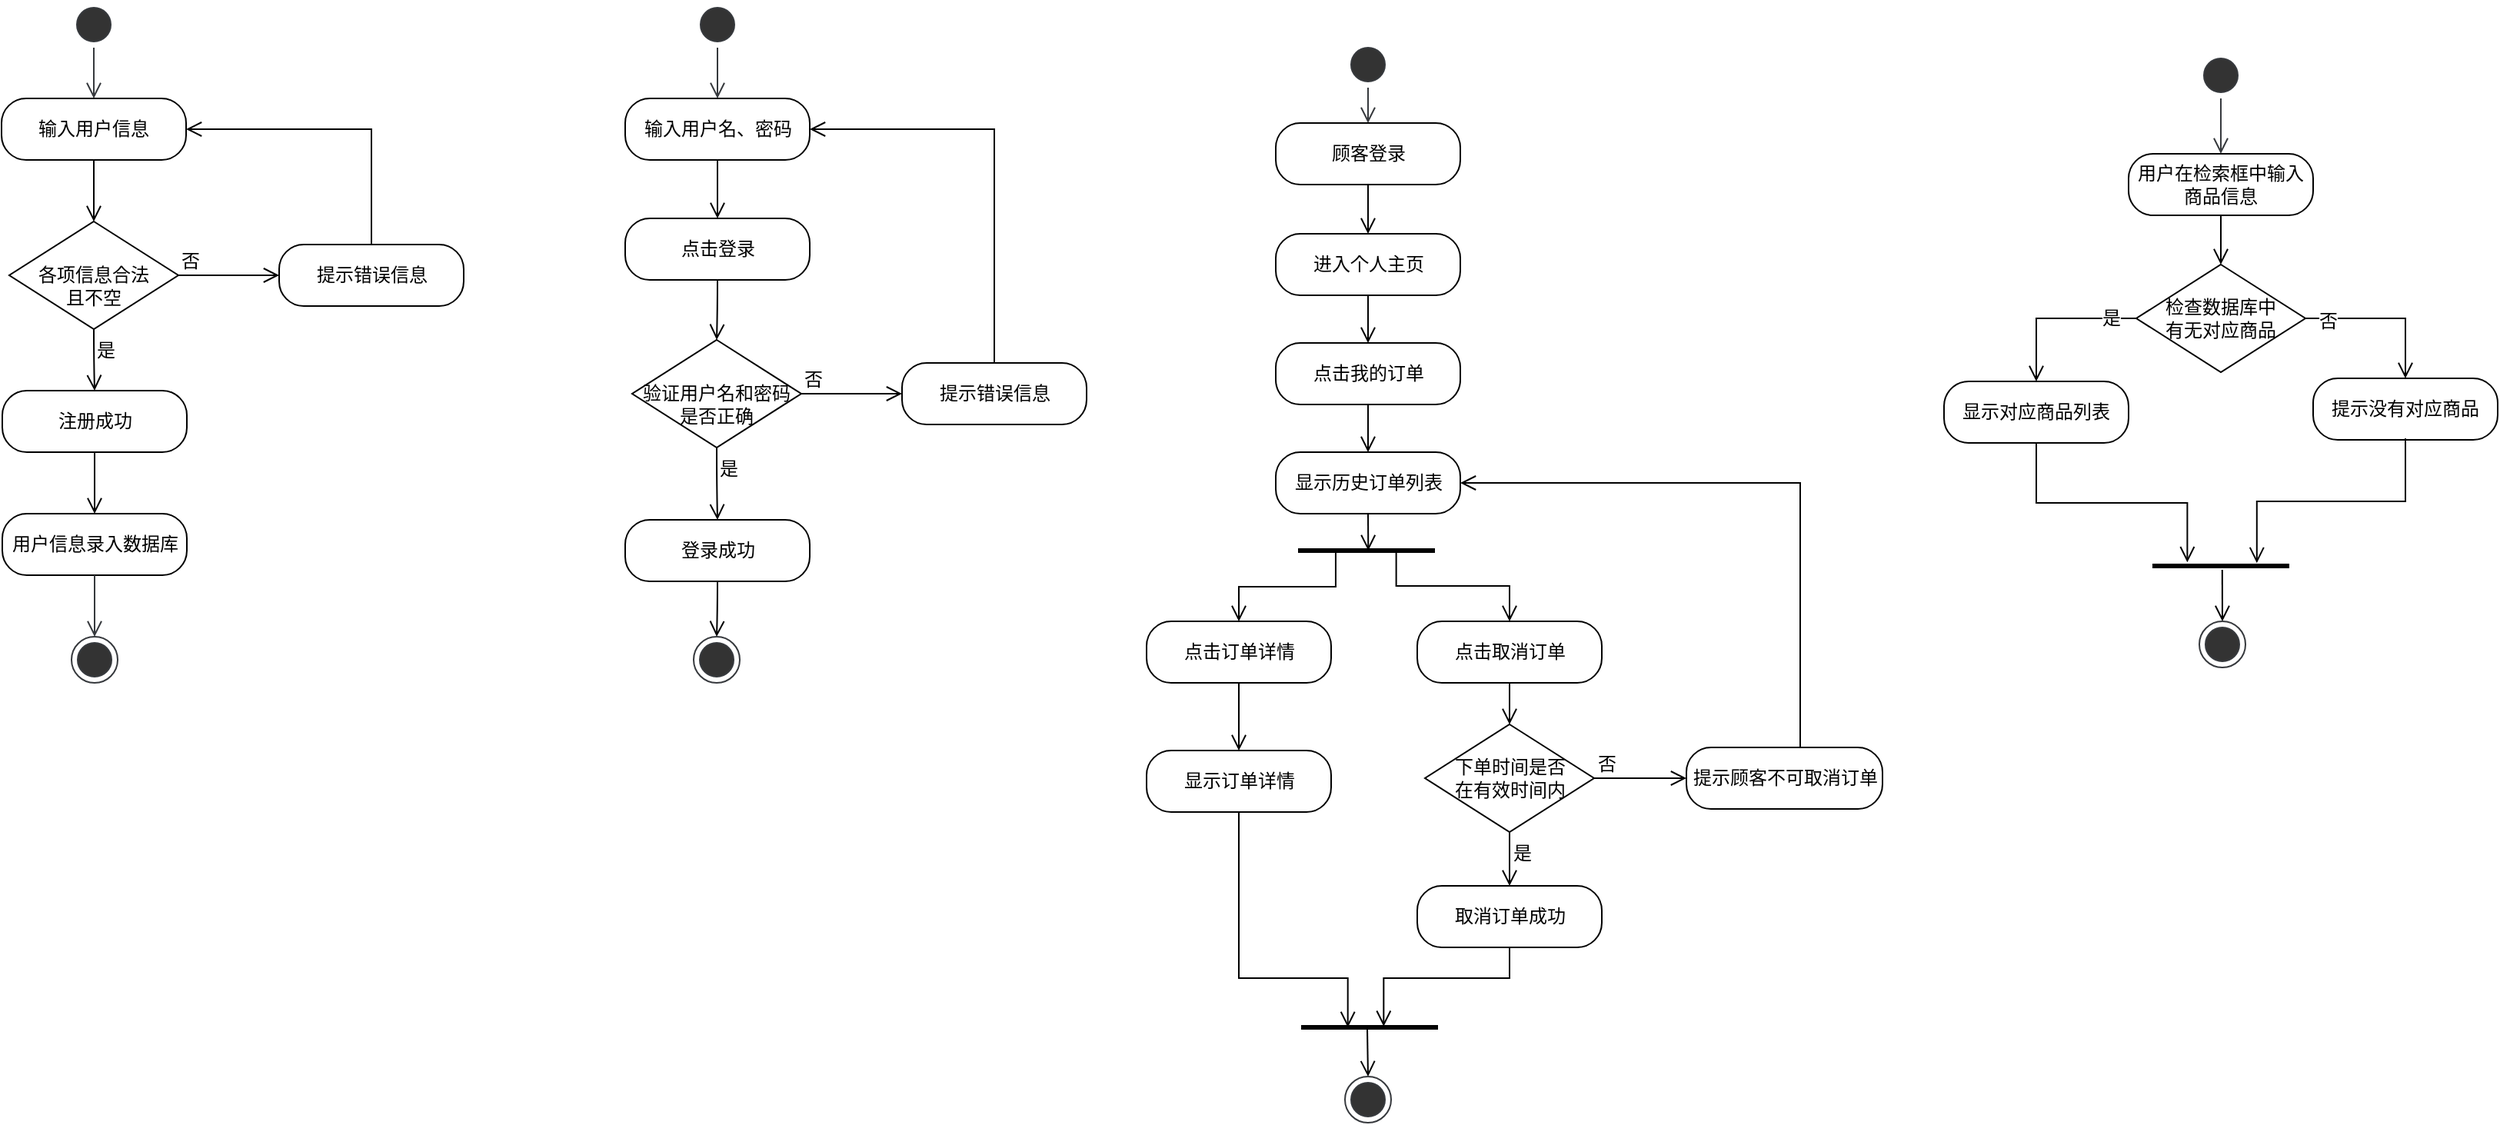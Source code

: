 <mxfile version="20.6.0" type="github">
  <diagram name="Page-1" id="e7e014a7-5840-1c2e-5031-d8a46d1fe8dd">
    <mxGraphModel dx="932" dy="945" grid="0" gridSize="10" guides="1" tooltips="1" connect="1" arrows="1" fold="1" page="1" pageScale="1" pageWidth="2336" pageHeight="1654" background="none" math="0" shadow="0">
      <root>
        <mxCell id="0" />
        <mxCell id="1" parent="0" />
        <mxCell id="2PEdcS31-i6fL5ac7267-42" value="" style="html=1;verticalAlign=bottom;endArrow=open;endSize=8;rounded=0;targetPerimeterSpacing=8;entryX=0.5;entryY=0;entryDx=0;entryDy=0;fontStyle=0;fontSize=12;startArrow=none;exitX=0.5;exitY=1;exitDx=0;exitDy=0;fillColor=#eeeeee;strokeColor=#36393d;" edge="1" source="2PEdcS31-i6fL5ac7267-41" parent="1" target="2PEdcS31-i6fL5ac7267-43">
          <mxGeometry relative="1" as="geometry">
            <mxPoint x="72" y="58" as="targetPoint" />
            <mxPoint x="72.5" y="18" as="sourcePoint" />
          </mxGeometry>
        </mxCell>
        <mxCell id="2PEdcS31-i6fL5ac7267-43" value="输入用户信息" style="rounded=1;whiteSpace=wrap;html=1;arcSize=40;fontStyle=0;fontSize=12;" vertex="1" parent="1">
          <mxGeometry x="12" y="78" width="120" height="40" as="geometry" />
        </mxCell>
        <mxCell id="2PEdcS31-i6fL5ac7267-44" value="" style="edgeStyle=orthogonalEdgeStyle;html=1;verticalAlign=bottom;endArrow=open;endSize=8;rounded=0;sourcePerimeterSpacing=8;targetPerimeterSpacing=8;curved=1;exitX=0.5;exitY=1;exitDx=0;exitDy=0;entryX=0.5;entryY=0;entryDx=0;entryDy=0;fontStyle=0;fontSize=12;" edge="1" source="2PEdcS31-i6fL5ac7267-43" parent="1" target="2PEdcS31-i6fL5ac7267-45">
          <mxGeometry relative="1" as="geometry">
            <mxPoint x="72" y="168" as="targetPoint" />
          </mxGeometry>
        </mxCell>
        <mxCell id="2PEdcS31-i6fL5ac7267-45" value="&lt;br style=&quot;font-size: 12px;&quot;&gt;各项信息合法&lt;br style=&quot;font-size: 12px;&quot;&gt;且不空" style="rhombus;whiteSpace=wrap;html=1;fontStyle=0;fontSize=12;" vertex="1" parent="1">
          <mxGeometry x="17" y="158" width="110" height="70" as="geometry" />
        </mxCell>
        <mxCell id="2PEdcS31-i6fL5ac7267-46" value="否" style="html=1;align=left;verticalAlign=bottom;endArrow=open;endSize=8;rounded=0;sourcePerimeterSpacing=8;targetPerimeterSpacing=8;exitX=1;exitY=0.5;exitDx=0;exitDy=0;entryX=0;entryY=0.5;entryDx=0;entryDy=0;fontStyle=0;fontSize=12;" edge="1" source="2PEdcS31-i6fL5ac7267-45" parent="1" target="2PEdcS31-i6fL5ac7267-50">
          <mxGeometry x="-1" relative="1" as="geometry">
            <mxPoint x="242.5" y="193" as="targetPoint" />
          </mxGeometry>
        </mxCell>
        <mxCell id="2PEdcS31-i6fL5ac7267-47" value="是" style="edgeStyle=orthogonalEdgeStyle;html=1;align=left;verticalAlign=top;endArrow=open;endSize=8;rounded=0;sourcePerimeterSpacing=8;targetPerimeterSpacing=8;curved=1;exitX=0.5;exitY=1;exitDx=0;exitDy=0;entryX=0.5;entryY=0;entryDx=0;entryDy=0;fontStyle=0;fontSize=12;" edge="1" source="2PEdcS31-i6fL5ac7267-45" parent="1" target="2PEdcS31-i6fL5ac7267-48">
          <mxGeometry x="-1" relative="1" as="geometry">
            <mxPoint x="72.5" y="278" as="targetPoint" />
          </mxGeometry>
        </mxCell>
        <mxCell id="2PEdcS31-i6fL5ac7267-48" value="注册成功" style="rounded=1;whiteSpace=wrap;html=1;arcSize=40;fontStyle=0;fontSize=12;" vertex="1" parent="1">
          <mxGeometry x="12.5" y="268" width="120" height="40" as="geometry" />
        </mxCell>
        <mxCell id="2PEdcS31-i6fL5ac7267-49" value="" style="edgeStyle=orthogonalEdgeStyle;html=1;verticalAlign=bottom;endArrow=open;endSize=8;rounded=0;sourcePerimeterSpacing=8;targetPerimeterSpacing=8;curved=1;exitX=0.5;exitY=1;exitDx=0;exitDy=0;entryX=0.5;entryY=0;entryDx=0;entryDy=0;fontStyle=0;fontSize=12;" edge="1" source="2PEdcS31-i6fL5ac7267-48" parent="1" target="2PEdcS31-i6fL5ac7267-52">
          <mxGeometry relative="1" as="geometry">
            <mxPoint x="72.5" y="387" as="targetPoint" />
          </mxGeometry>
        </mxCell>
        <mxCell id="2PEdcS31-i6fL5ac7267-50" value="提示错误信息" style="rounded=1;whiteSpace=wrap;html=1;arcSize=40;fontStyle=0;fontSize=12;" vertex="1" parent="1">
          <mxGeometry x="192.5" y="173" width="120" height="40" as="geometry" />
        </mxCell>
        <mxCell id="2PEdcS31-i6fL5ac7267-51" value="" style="edgeStyle=orthogonalEdgeStyle;html=1;verticalAlign=bottom;endArrow=open;endSize=8;rounded=0;sourcePerimeterSpacing=8;targetPerimeterSpacing=8;entryX=1;entryY=0.5;entryDx=0;entryDy=0;exitX=0.5;exitY=0;exitDx=0;exitDy=0;fontStyle=0;fontSize=12;" edge="1" source="2PEdcS31-i6fL5ac7267-50" parent="1" target="2PEdcS31-i6fL5ac7267-43">
          <mxGeometry relative="1" as="geometry">
            <mxPoint x="322.5" y="278" as="targetPoint" />
            <Array as="points">
              <mxPoint x="252.5" y="98" />
            </Array>
          </mxGeometry>
        </mxCell>
        <mxCell id="2PEdcS31-i6fL5ac7267-52" value="用户信息录入数据库" style="rounded=1;whiteSpace=wrap;html=1;arcSize=40;fontStyle=0;fontSize=12;" vertex="1" parent="1">
          <mxGeometry x="12.5" y="348" width="120" height="40" as="geometry" />
        </mxCell>
        <mxCell id="2PEdcS31-i6fL5ac7267-53" value="" style="edgeStyle=orthogonalEdgeStyle;html=1;verticalAlign=bottom;endArrow=open;endSize=8;rounded=0;sourcePerimeterSpacing=8;targetPerimeterSpacing=8;curved=1;exitX=0.5;exitY=1;exitDx=0;exitDy=0;entryX=0.5;entryY=0;entryDx=0;entryDy=0;fillColor=#eeeeee;strokeColor=#36393d;" edge="1" source="2PEdcS31-i6fL5ac7267-52" parent="1" target="2PEdcS31-i6fL5ac7267-54">
          <mxGeometry relative="1" as="geometry">
            <mxPoint x="72.5" y="508" as="targetPoint" />
          </mxGeometry>
        </mxCell>
        <mxCell id="2PEdcS31-i6fL5ac7267-54" value="" style="ellipse;html=1;shape=endState;fillColor=#333333;strokeColor=#36393d;" vertex="1" parent="1">
          <mxGeometry x="57.5" y="428" width="30" height="30" as="geometry" />
        </mxCell>
        <mxCell id="2PEdcS31-i6fL5ac7267-41" value="" style="ellipse;html=1;shape=startState;fillColor=#333333;strokeColor=#36393d;" vertex="1" parent="1">
          <mxGeometry x="57" y="15" width="30" height="30" as="geometry" />
        </mxCell>
        <mxCell id="2PEdcS31-i6fL5ac7267-56" value="" style="html=1;verticalAlign=bottom;endArrow=open;endSize=8;rounded=0;targetPerimeterSpacing=8;entryX=0.5;entryY=0;entryDx=0;entryDy=0;fontStyle=0;fontSize=12;startArrow=none;exitX=0.5;exitY=1;exitDx=0;exitDy=0;fillColor=#eeeeee;strokeColor=#36393d;" edge="1" parent="1" source="2PEdcS31-i6fL5ac7267-69" target="2PEdcS31-i6fL5ac7267-57">
          <mxGeometry relative="1" as="geometry">
            <mxPoint x="477.5" y="58" as="targetPoint" />
            <mxPoint x="478" y="18" as="sourcePoint" />
          </mxGeometry>
        </mxCell>
        <mxCell id="2PEdcS31-i6fL5ac7267-57" value="输入用户名、密码" style="rounded=1;whiteSpace=wrap;html=1;arcSize=40;fontStyle=0;fontSize=12;" vertex="1" parent="1">
          <mxGeometry x="417.5" y="78" width="120" height="40" as="geometry" />
        </mxCell>
        <mxCell id="2PEdcS31-i6fL5ac7267-58" value="" style="edgeStyle=orthogonalEdgeStyle;html=1;verticalAlign=bottom;endArrow=open;endSize=8;rounded=0;sourcePerimeterSpacing=8;targetPerimeterSpacing=8;curved=1;exitX=0.5;exitY=1;exitDx=0;exitDy=0;entryX=0.5;entryY=0;entryDx=0;entryDy=0;fontStyle=0;fontSize=12;" edge="1" parent="1" source="2PEdcS31-i6fL5ac7267-57" target="2PEdcS31-i6fL5ac7267-70">
          <mxGeometry relative="1" as="geometry">
            <mxPoint x="477.5" y="168" as="targetPoint" />
          </mxGeometry>
        </mxCell>
        <mxCell id="2PEdcS31-i6fL5ac7267-59" value="&lt;br&gt;验证用户名和密码&lt;br&gt;是否正确" style="rhombus;whiteSpace=wrap;html=1;fontStyle=0;fontSize=12;" vertex="1" parent="1">
          <mxGeometry x="422" y="235" width="110" height="70" as="geometry" />
        </mxCell>
        <mxCell id="2PEdcS31-i6fL5ac7267-60" value="否" style="html=1;align=left;verticalAlign=bottom;endArrow=open;endSize=8;rounded=0;sourcePerimeterSpacing=8;targetPerimeterSpacing=8;exitX=1;exitY=0.5;exitDx=0;exitDy=0;entryX=0;entryY=0.5;entryDx=0;entryDy=0;fontStyle=0;fontSize=12;" edge="1" parent="1" source="2PEdcS31-i6fL5ac7267-59" target="2PEdcS31-i6fL5ac7267-64">
          <mxGeometry x="-1" relative="1" as="geometry">
            <mxPoint x="647.5" y="270" as="targetPoint" />
          </mxGeometry>
        </mxCell>
        <mxCell id="2PEdcS31-i6fL5ac7267-61" value="是" style="edgeStyle=orthogonalEdgeStyle;html=1;align=left;verticalAlign=top;endArrow=open;endSize=8;rounded=0;sourcePerimeterSpacing=8;targetPerimeterSpacing=8;curved=1;exitX=0.5;exitY=1;exitDx=0;exitDy=0;entryX=0.5;entryY=0;entryDx=0;entryDy=0;fontStyle=0;fontSize=12;" edge="1" parent="1" source="2PEdcS31-i6fL5ac7267-59" target="2PEdcS31-i6fL5ac7267-62">
          <mxGeometry x="-1" relative="1" as="geometry">
            <mxPoint x="477.5" y="363" as="targetPoint" />
          </mxGeometry>
        </mxCell>
        <mxCell id="2PEdcS31-i6fL5ac7267-62" value="登录成功" style="rounded=1;whiteSpace=wrap;html=1;arcSize=40;fontStyle=0;fontSize=12;" vertex="1" parent="1">
          <mxGeometry x="417.5" y="352" width="120" height="40" as="geometry" />
        </mxCell>
        <mxCell id="2PEdcS31-i6fL5ac7267-63" value="" style="edgeStyle=orthogonalEdgeStyle;html=1;verticalAlign=bottom;endArrow=open;endSize=8;rounded=0;sourcePerimeterSpacing=8;targetPerimeterSpacing=8;curved=1;exitX=0.5;exitY=1;exitDx=0;exitDy=0;entryX=0.5;entryY=0;entryDx=0;entryDy=0;fontStyle=0;fontSize=12;" edge="1" parent="1" source="2PEdcS31-i6fL5ac7267-62" target="2PEdcS31-i6fL5ac7267-68">
          <mxGeometry relative="1" as="geometry">
            <mxPoint x="477.5" y="433" as="targetPoint" />
          </mxGeometry>
        </mxCell>
        <mxCell id="2PEdcS31-i6fL5ac7267-64" value="提示错误信息" style="rounded=1;whiteSpace=wrap;html=1;arcSize=40;fontStyle=0;fontSize=12;" vertex="1" parent="1">
          <mxGeometry x="597.5" y="250" width="120" height="40" as="geometry" />
        </mxCell>
        <mxCell id="2PEdcS31-i6fL5ac7267-65" value="" style="edgeStyle=orthogonalEdgeStyle;html=1;verticalAlign=bottom;endArrow=open;endSize=8;rounded=0;sourcePerimeterSpacing=8;targetPerimeterSpacing=8;entryX=1;entryY=0.5;entryDx=0;entryDy=0;exitX=0.5;exitY=0;exitDx=0;exitDy=0;fontStyle=0;fontSize=12;" edge="1" parent="1" source="2PEdcS31-i6fL5ac7267-64" target="2PEdcS31-i6fL5ac7267-57">
          <mxGeometry relative="1" as="geometry">
            <mxPoint x="728" y="278" as="targetPoint" />
            <Array as="points">
              <mxPoint x="658" y="98" />
            </Array>
          </mxGeometry>
        </mxCell>
        <mxCell id="2PEdcS31-i6fL5ac7267-68" value="" style="ellipse;html=1;shape=endState;fillColor=#333333;strokeColor=#36393d;" vertex="1" parent="1">
          <mxGeometry x="462" y="428" width="30" height="30" as="geometry" />
        </mxCell>
        <mxCell id="2PEdcS31-i6fL5ac7267-69" value="" style="ellipse;html=1;shape=startState;fillColor=#333333;strokeColor=#36393d;" vertex="1" parent="1">
          <mxGeometry x="462.5" y="15" width="30" height="30" as="geometry" />
        </mxCell>
        <mxCell id="2PEdcS31-i6fL5ac7267-70" value="点击登录" style="rounded=1;whiteSpace=wrap;html=1;arcSize=40;fontStyle=0;fontSize=12;" vertex="1" parent="1">
          <mxGeometry x="417.5" y="156" width="120" height="40" as="geometry" />
        </mxCell>
        <mxCell id="2PEdcS31-i6fL5ac7267-71" value="" style="edgeStyle=orthogonalEdgeStyle;html=1;verticalAlign=bottom;endArrow=open;endSize=8;rounded=0;sourcePerimeterSpacing=8;targetPerimeterSpacing=8;curved=1;exitX=0.5;exitY=1;exitDx=0;exitDy=0;entryX=0.5;entryY=0;entryDx=0;entryDy=0;fontStyle=0;fontSize=12;" edge="1" parent="1" source="2PEdcS31-i6fL5ac7267-70" target="2PEdcS31-i6fL5ac7267-59">
          <mxGeometry relative="1" as="geometry">
            <mxPoint x="348" y="189" as="targetPoint" />
          </mxGeometry>
        </mxCell>
        <mxCell id="2PEdcS31-i6fL5ac7267-72" value="" style="html=1;verticalAlign=bottom;endArrow=open;endSize=8;rounded=0;targetPerimeterSpacing=8;entryX=0.5;entryY=0;entryDx=0;entryDy=0;fontStyle=0;fontSize=12;startArrow=none;exitX=0.5;exitY=1;exitDx=0;exitDy=0;fillColor=#eeeeee;strokeColor=#36393d;" edge="1" parent="1" source="2PEdcS31-i6fL5ac7267-83" target="2PEdcS31-i6fL5ac7267-73">
          <mxGeometry relative="1" as="geometry">
            <mxPoint x="900.5" y="74" as="targetPoint" />
            <mxPoint x="901" y="34" as="sourcePoint" />
          </mxGeometry>
        </mxCell>
        <mxCell id="2PEdcS31-i6fL5ac7267-73" value="顾客登录" style="rounded=1;whiteSpace=wrap;html=1;arcSize=40;fontStyle=0;fontSize=12;" vertex="1" parent="1">
          <mxGeometry x="840.5" y="94" width="120" height="40" as="geometry" />
        </mxCell>
        <mxCell id="2PEdcS31-i6fL5ac7267-74" value="" style="edgeStyle=orthogonalEdgeStyle;html=1;verticalAlign=bottom;endArrow=open;endSize=8;rounded=0;sourcePerimeterSpacing=8;targetPerimeterSpacing=8;curved=1;exitX=0.5;exitY=1;exitDx=0;exitDy=0;entryX=0.5;entryY=0;entryDx=0;entryDy=0;fontStyle=0;fontSize=12;" edge="1" parent="1" source="2PEdcS31-i6fL5ac7267-73" target="2PEdcS31-i6fL5ac7267-84">
          <mxGeometry relative="1" as="geometry">
            <mxPoint x="900.5" y="184" as="targetPoint" />
          </mxGeometry>
        </mxCell>
        <mxCell id="2PEdcS31-i6fL5ac7267-79" value="" style="html=1;verticalAlign=bottom;endArrow=open;endSize=8;rounded=0;sourcePerimeterSpacing=8;targetPerimeterSpacing=8;exitX=0.483;exitY=0.5;exitDx=0;exitDy=0;entryX=0.5;entryY=0;entryDx=0;entryDy=0;fontStyle=0;fontSize=12;exitPerimeter=0;" edge="1" parent="1" source="2PEdcS31-i6fL5ac7267-103" target="2PEdcS31-i6fL5ac7267-82">
          <mxGeometry relative="1" as="geometry">
            <mxPoint x="891.5" y="806" as="targetPoint" />
            <mxPoint x="891.5" y="765" as="sourcePoint" />
          </mxGeometry>
        </mxCell>
        <mxCell id="2PEdcS31-i6fL5ac7267-81" value="" style="edgeStyle=orthogonalEdgeStyle;html=1;verticalAlign=bottom;endArrow=open;endSize=8;rounded=0;sourcePerimeterSpacing=8;targetPerimeterSpacing=8;entryX=1;entryY=0.5;entryDx=0;entryDy=0;exitX=0.5;exitY=0;exitDx=0;exitDy=0;fontStyle=0;fontSize=12;" edge="1" parent="1" source="2PEdcS31-i6fL5ac7267-98" target="2PEdcS31-i6fL5ac7267-88">
          <mxGeometry relative="1" as="geometry">
            <mxPoint x="1152" y="281" as="targetPoint" />
            <Array as="points">
              <mxPoint x="1175.5" y="507" />
              <mxPoint x="1181.5" y="507" />
              <mxPoint x="1181.5" y="315" />
            </Array>
            <mxPoint x="1078.5" y="521" as="sourcePoint" />
          </mxGeometry>
        </mxCell>
        <mxCell id="2PEdcS31-i6fL5ac7267-82" value="" style="ellipse;html=1;shape=endState;fillColor=#333333;strokeColor=#36393d;" vertex="1" parent="1">
          <mxGeometry x="885.5" y="714" width="30" height="30" as="geometry" />
        </mxCell>
        <mxCell id="2PEdcS31-i6fL5ac7267-83" value="" style="ellipse;html=1;shape=startState;fillColor=#333333;strokeColor=#36393d;" vertex="1" parent="1">
          <mxGeometry x="885.5" y="41" width="30" height="30" as="geometry" />
        </mxCell>
        <mxCell id="2PEdcS31-i6fL5ac7267-84" value="进入个人主页" style="rounded=1;whiteSpace=wrap;html=1;arcSize=40;fontStyle=0;fontSize=12;" vertex="1" parent="1">
          <mxGeometry x="840.5" y="166" width="120" height="40" as="geometry" />
        </mxCell>
        <mxCell id="2PEdcS31-i6fL5ac7267-85" value="" style="edgeStyle=orthogonalEdgeStyle;html=1;verticalAlign=bottom;endArrow=open;endSize=8;rounded=0;sourcePerimeterSpacing=8;targetPerimeterSpacing=8;curved=1;exitX=0.5;exitY=1;exitDx=0;exitDy=0;entryX=0.5;entryY=0;entryDx=0;entryDy=0;fontStyle=0;fontSize=12;" edge="1" parent="1" source="2PEdcS31-i6fL5ac7267-84" target="2PEdcS31-i6fL5ac7267-86">
          <mxGeometry relative="1" as="geometry">
            <mxPoint x="771" y="205" as="targetPoint" />
          </mxGeometry>
        </mxCell>
        <mxCell id="2PEdcS31-i6fL5ac7267-86" value="点击我的订单" style="rounded=1;whiteSpace=wrap;html=1;arcSize=40;fontStyle=0;fontSize=12;" vertex="1" parent="1">
          <mxGeometry x="840.5" y="237" width="120" height="40" as="geometry" />
        </mxCell>
        <mxCell id="2PEdcS31-i6fL5ac7267-87" value="" style="html=1;verticalAlign=bottom;endArrow=open;endSize=8;rounded=0;sourcePerimeterSpacing=8;targetPerimeterSpacing=8;exitX=0.5;exitY=1;exitDx=0;exitDy=0;fontStyle=0;fontSize=12;entryX=0.5;entryY=0;entryDx=0;entryDy=0;" edge="1" parent="1" source="2PEdcS31-i6fL5ac7267-86" target="2PEdcS31-i6fL5ac7267-88">
          <mxGeometry relative="1" as="geometry">
            <mxPoint x="900.5" y="344" as="targetPoint" />
          </mxGeometry>
        </mxCell>
        <mxCell id="2PEdcS31-i6fL5ac7267-88" value="显示历史订单列表" style="rounded=1;whiteSpace=wrap;html=1;arcSize=40;fontStyle=0;fontSize=12;" vertex="1" parent="1">
          <mxGeometry x="840.5" y="308" width="120" height="40" as="geometry" />
        </mxCell>
        <mxCell id="2PEdcS31-i6fL5ac7267-89" value="" style="html=1;verticalAlign=bottom;endArrow=open;endSize=8;rounded=0;sourcePerimeterSpacing=8;targetPerimeterSpacing=8;exitX=0.5;exitY=1;exitDx=0;exitDy=0;fontStyle=0;fontSize=12;entryX=0.513;entryY=0.5;entryDx=0;entryDy=0;entryPerimeter=0;" edge="1" parent="1" source="2PEdcS31-i6fL5ac7267-88" target="2PEdcS31-i6fL5ac7267-90">
          <mxGeometry relative="1" as="geometry">
            <mxPoint x="903.5" y="382" as="targetPoint" />
          </mxGeometry>
        </mxCell>
        <mxCell id="2PEdcS31-i6fL5ac7267-90" value="" style="line;strokeWidth=3;fillColor=none;align=left;verticalAlign=middle;spacingTop=-1;spacingLeft=3;spacingRight=3;rotatable=0;labelPosition=right;points=[];portConstraint=eastwest;strokeColor=inherit;fontSize=12;" vertex="1" parent="1">
          <mxGeometry x="855" y="368" width="89" height="8" as="geometry" />
        </mxCell>
        <mxCell id="2PEdcS31-i6fL5ac7267-91" value="点击订单详情" style="rounded=1;whiteSpace=wrap;html=1;arcSize=40;fontStyle=0;fontSize=12;" vertex="1" parent="1">
          <mxGeometry x="756.5" y="418" width="120" height="40" as="geometry" />
        </mxCell>
        <mxCell id="2PEdcS31-i6fL5ac7267-92" value="点击取消订单" style="rounded=1;whiteSpace=wrap;html=1;arcSize=40;fontStyle=0;fontSize=12;" vertex="1" parent="1">
          <mxGeometry x="932.5" y="418" width="120" height="40" as="geometry" />
        </mxCell>
        <mxCell id="2PEdcS31-i6fL5ac7267-93" value="" style="html=1;verticalAlign=bottom;endArrow=open;endSize=8;rounded=0;sourcePerimeterSpacing=8;targetPerimeterSpacing=8;exitX=0.275;exitY=0.625;exitDx=0;exitDy=0;fontStyle=0;fontSize=12;entryX=0.5;entryY=0;entryDx=0;entryDy=0;exitPerimeter=0;edgeStyle=elbowEdgeStyle;elbow=vertical;" edge="1" parent="1" source="2PEdcS31-i6fL5ac7267-90" target="2PEdcS31-i6fL5ac7267-91">
          <mxGeometry relative="1" as="geometry">
            <mxPoint x="911" y="312" as="targetPoint" />
            <mxPoint x="911" y="283" as="sourcePoint" />
          </mxGeometry>
        </mxCell>
        <mxCell id="2PEdcS31-i6fL5ac7267-94" value="" style="html=1;verticalAlign=bottom;endArrow=open;endSize=8;rounded=0;sourcePerimeterSpacing=8;targetPerimeterSpacing=8;exitX=0.717;exitY=0.458;exitDx=0;exitDy=0;fontStyle=0;fontSize=12;entryX=0.5;entryY=0;entryDx=0;entryDy=0;exitPerimeter=0;edgeStyle=elbowEdgeStyle;elbow=vertical;" edge="1" parent="1" source="2PEdcS31-i6fL5ac7267-90" target="2PEdcS31-i6fL5ac7267-92">
          <mxGeometry relative="1" as="geometry">
            <mxPoint x="921" y="322" as="targetPoint" />
            <mxPoint x="921" y="293" as="sourcePoint" />
          </mxGeometry>
        </mxCell>
        <mxCell id="2PEdcS31-i6fL5ac7267-95" value="下单时间是否&lt;br&gt;在有效时间内" style="rhombus;whiteSpace=wrap;html=1;fontStyle=0;fontSize=12;" vertex="1" parent="1">
          <mxGeometry x="937.5" y="485" width="110" height="70" as="geometry" />
        </mxCell>
        <mxCell id="2PEdcS31-i6fL5ac7267-96" value="否" style="html=1;align=left;verticalAlign=bottom;endArrow=open;endSize=8;rounded=0;sourcePerimeterSpacing=8;targetPerimeterSpacing=8;exitX=1;exitY=0.5;exitDx=0;exitDy=0;entryX=0;entryY=0.5;entryDx=0;entryDy=0;fontStyle=0;fontSize=12;" edge="1" parent="1" source="2PEdcS31-i6fL5ac7267-95" target="2PEdcS31-i6fL5ac7267-98">
          <mxGeometry x="-1" relative="1" as="geometry">
            <mxPoint x="1165" y="527" as="targetPoint" />
          </mxGeometry>
        </mxCell>
        <mxCell id="2PEdcS31-i6fL5ac7267-97" value="是" style="html=1;align=left;verticalAlign=top;endArrow=open;endSize=8;rounded=0;sourcePerimeterSpacing=8;targetPerimeterSpacing=8;exitX=0.5;exitY=1;exitDx=0;exitDy=0;entryX=0.5;entryY=0;entryDx=0;entryDy=0;fontStyle=0;fontSize=12;" edge="1" parent="1" source="2PEdcS31-i6fL5ac7267-95" target="2PEdcS31-i6fL5ac7267-101">
          <mxGeometry x="-1" relative="1" as="geometry">
            <mxPoint x="995" y="609" as="targetPoint" />
          </mxGeometry>
        </mxCell>
        <mxCell id="2PEdcS31-i6fL5ac7267-98" value="提示顾客不可取消订单" style="rounded=1;whiteSpace=wrap;html=1;arcSize=40;fontStyle=0;fontSize=12;" vertex="1" parent="1">
          <mxGeometry x="1107.5" y="500" width="127.5" height="40" as="geometry" />
        </mxCell>
        <mxCell id="2PEdcS31-i6fL5ac7267-99" value="" style="edgeStyle=orthogonalEdgeStyle;html=1;align=left;verticalAlign=top;endArrow=open;endSize=8;rounded=0;sourcePerimeterSpacing=8;targetPerimeterSpacing=8;curved=1;exitX=0.5;exitY=1;exitDx=0;exitDy=0;entryX=0.5;entryY=0;entryDx=0;entryDy=0;fontStyle=0;fontSize=12;" edge="1" parent="1" source="2PEdcS31-i6fL5ac7267-92" target="2PEdcS31-i6fL5ac7267-95">
          <mxGeometry x="-1" relative="1" as="geometry">
            <mxPoint x="1005" y="619" as="targetPoint" />
            <mxPoint x="1004.5" y="572" as="sourcePoint" />
          </mxGeometry>
        </mxCell>
        <mxCell id="2PEdcS31-i6fL5ac7267-101" value="取消订单成功" style="rounded=1;whiteSpace=wrap;html=1;arcSize=40;fontStyle=0;fontSize=12;" vertex="1" parent="1">
          <mxGeometry x="932.5" y="590" width="120" height="40" as="geometry" />
        </mxCell>
        <mxCell id="2PEdcS31-i6fL5ac7267-102" value="" style="edgeStyle=elbowEdgeStyle;html=1;verticalAlign=bottom;endArrow=open;endSize=8;rounded=0;sourcePerimeterSpacing=8;targetPerimeterSpacing=8;exitX=0.5;exitY=1;exitDx=0;exitDy=0;entryX=0.603;entryY=0.417;entryDx=0;entryDy=0;fontStyle=0;fontSize=12;entryPerimeter=0;elbow=vertical;" edge="1" parent="1" source="2PEdcS31-i6fL5ac7267-101" target="2PEdcS31-i6fL5ac7267-103">
          <mxGeometry relative="1" as="geometry">
            <mxPoint x="1046" y="693" as="targetPoint" />
            <Array as="points">
              <mxPoint x="959.5" y="650" />
            </Array>
          </mxGeometry>
        </mxCell>
        <mxCell id="2PEdcS31-i6fL5ac7267-103" value="" style="line;strokeWidth=3;fillColor=none;align=left;verticalAlign=middle;spacingTop=-1;spacingLeft=3;spacingRight=3;rotatable=0;labelPosition=right;points=[];portConstraint=eastwest;strokeColor=inherit;fontSize=12;" vertex="1" parent="1">
          <mxGeometry x="857" y="678" width="89" height="8" as="geometry" />
        </mxCell>
        <mxCell id="2PEdcS31-i6fL5ac7267-104" value="显示订单详情" style="rounded=1;whiteSpace=wrap;html=1;arcSize=40;fontStyle=0;fontSize=12;" vertex="1" parent="1">
          <mxGeometry x="756.5" y="502" width="120" height="40" as="geometry" />
        </mxCell>
        <mxCell id="2PEdcS31-i6fL5ac7267-105" value="" style="html=1;verticalAlign=bottom;endArrow=open;endSize=8;rounded=0;sourcePerimeterSpacing=8;targetPerimeterSpacing=8;exitX=0.5;exitY=1;exitDx=0;exitDy=0;fontStyle=0;fontSize=12;entryX=0.341;entryY=0.5;entryDx=0;entryDy=0;entryPerimeter=0;edgeStyle=elbowEdgeStyle;elbow=vertical;" edge="1" parent="1" source="2PEdcS31-i6fL5ac7267-104" target="2PEdcS31-i6fL5ac7267-103">
          <mxGeometry relative="1" as="geometry">
            <mxPoint x="826.5" y="428" as="targetPoint" />
            <mxPoint x="888.975" y="391" as="sourcePoint" />
            <Array as="points">
              <mxPoint x="856.5" y="650" />
              <mxPoint x="849.5" y="667" />
            </Array>
          </mxGeometry>
        </mxCell>
        <mxCell id="2PEdcS31-i6fL5ac7267-106" value="" style="html=1;verticalAlign=bottom;endArrow=open;endSize=8;rounded=0;sourcePerimeterSpacing=8;targetPerimeterSpacing=8;exitX=0.5;exitY=1;exitDx=0;exitDy=0;fontStyle=0;fontSize=12;entryX=0.5;entryY=0;entryDx=0;entryDy=0;" edge="1" parent="1" source="2PEdcS31-i6fL5ac7267-91" target="2PEdcS31-i6fL5ac7267-104">
          <mxGeometry relative="1" as="geometry">
            <mxPoint x="836.5" y="438" as="targetPoint" />
            <mxPoint x="898.975" y="401" as="sourcePoint" />
          </mxGeometry>
        </mxCell>
        <mxCell id="2PEdcS31-i6fL5ac7267-108" value="" style="html=1;verticalAlign=bottom;endArrow=open;endSize=8;rounded=0;targetPerimeterSpacing=8;entryX=0.5;entryY=0;entryDx=0;entryDy=0;fontStyle=0;fontSize=12;startArrow=none;exitX=0.5;exitY=1;exitDx=0;exitDy=0;fillColor=#eeeeee;strokeColor=#36393d;" edge="1" parent="1" source="2PEdcS31-i6fL5ac7267-119" target="2PEdcS31-i6fL5ac7267-109">
          <mxGeometry relative="1" as="geometry">
            <mxPoint x="1455" y="75" as="targetPoint" />
            <mxPoint x="1455.5" y="35" as="sourcePoint" />
          </mxGeometry>
        </mxCell>
        <mxCell id="2PEdcS31-i6fL5ac7267-109" value="用户在检索框中输入商品信息" style="rounded=1;whiteSpace=wrap;html=1;arcSize=40;fontStyle=0;fontSize=12;" vertex="1" parent="1">
          <mxGeometry x="1395" y="114" width="120" height="40" as="geometry" />
        </mxCell>
        <mxCell id="2PEdcS31-i6fL5ac7267-111" value="检查数据库中&lt;br&gt;有无对应商品" style="rhombus;whiteSpace=wrap;html=1;fontStyle=0;fontSize=12;" vertex="1" parent="1">
          <mxGeometry x="1400" y="186" width="110" height="70" as="geometry" />
        </mxCell>
        <mxCell id="2PEdcS31-i6fL5ac7267-112" value="否" style="html=1;align=left;verticalAlign=bottom;endArrow=open;endSize=8;rounded=0;sourcePerimeterSpacing=8;targetPerimeterSpacing=8;exitX=1;exitY=0.5;exitDx=0;exitDy=0;entryX=0.5;entryY=0;entryDx=0;entryDy=0;fontStyle=0;fontSize=12;edgeStyle=orthogonalEdgeStyle;" edge="1" parent="1" source="2PEdcS31-i6fL5ac7267-111" target="2PEdcS31-i6fL5ac7267-116">
          <mxGeometry x="-0.867" y="-11" relative="1" as="geometry">
            <mxPoint x="1625" y="287" as="targetPoint" />
            <mxPoint as="offset" />
          </mxGeometry>
        </mxCell>
        <mxCell id="2PEdcS31-i6fL5ac7267-113" value="是" style="edgeStyle=orthogonalEdgeStyle;html=1;align=left;verticalAlign=top;endArrow=open;endSize=8;rounded=0;sourcePerimeterSpacing=8;targetPerimeterSpacing=8;exitX=0;exitY=0.5;exitDx=0;exitDy=0;fontStyle=0;fontSize=12;entryX=0.5;entryY=0;entryDx=0;entryDy=0;" edge="1" parent="1" source="2PEdcS31-i6fL5ac7267-111" target="2PEdcS31-i6fL5ac7267-122">
          <mxGeometry x="-0.551" y="-14" relative="1" as="geometry">
            <mxPoint x="1356" y="274" as="targetPoint" />
            <mxPoint as="offset" />
          </mxGeometry>
        </mxCell>
        <mxCell id="2PEdcS31-i6fL5ac7267-115" value="" style="html=1;verticalAlign=bottom;endArrow=open;endSize=8;rounded=0;sourcePerimeterSpacing=8;targetPerimeterSpacing=8;exitX=0.51;exitY=0.819;exitDx=0;exitDy=0;fontStyle=0;fontSize=12;exitPerimeter=0;entryX=0.5;entryY=0;entryDx=0;entryDy=0;" edge="1" parent="1" source="2PEdcS31-i6fL5ac7267-124" target="2PEdcS31-i6fL5ac7267-118">
          <mxGeometry relative="1" as="geometry">
            <mxPoint x="1452.5" y="452" as="targetPoint" />
            <mxPoint x="1452.5" y="411" as="sourcePoint" />
          </mxGeometry>
        </mxCell>
        <mxCell id="2PEdcS31-i6fL5ac7267-116" value="提示没有对应商品" style="rounded=1;whiteSpace=wrap;html=1;arcSize=40;fontStyle=0;fontSize=12;" vertex="1" parent="1">
          <mxGeometry x="1515" y="260" width="120" height="40" as="geometry" />
        </mxCell>
        <mxCell id="2PEdcS31-i6fL5ac7267-117" value="" style="html=1;verticalAlign=bottom;endArrow=open;endSize=8;rounded=0;sourcePerimeterSpacing=8;targetPerimeterSpacing=8;exitX=0.5;exitY=1;exitDx=0;exitDy=0;fontStyle=0;fontSize=12;entryX=0.763;entryY=0.384;entryDx=0;entryDy=0;entryPerimeter=0;edgeStyle=elbowEdgeStyle;elbow=vertical;" edge="1" parent="1">
          <mxGeometry relative="1" as="geometry">
            <mxPoint x="1478.407" y="380.072" as="targetPoint" />
            <Array as="points">
              <mxPoint x="1476" y="340" />
              <mxPoint x="1475" y="340" />
              <mxPoint x="1489" y="340" />
            </Array>
            <mxPoint x="1575" y="299" as="sourcePoint" />
          </mxGeometry>
        </mxCell>
        <mxCell id="2PEdcS31-i6fL5ac7267-118" value="" style="ellipse;html=1;shape=endState;fillColor=#333333;strokeColor=#36393d;" vertex="1" parent="1">
          <mxGeometry x="1441" y="418" width="30" height="30" as="geometry" />
        </mxCell>
        <mxCell id="2PEdcS31-i6fL5ac7267-119" value="" style="ellipse;html=1;shape=startState;fillColor=#333333;strokeColor=#36393d;" vertex="1" parent="1">
          <mxGeometry x="1440" y="48" width="30" height="30" as="geometry" />
        </mxCell>
        <mxCell id="2PEdcS31-i6fL5ac7267-121" value="" style="edgeStyle=orthogonalEdgeStyle;html=1;verticalAlign=bottom;endArrow=open;endSize=8;rounded=0;sourcePerimeterSpacing=8;targetPerimeterSpacing=8;curved=1;exitX=0.5;exitY=1;exitDx=0;exitDy=0;entryX=0.5;entryY=0;entryDx=0;entryDy=0;fontStyle=0;fontSize=12;" edge="1" parent="1" source="2PEdcS31-i6fL5ac7267-109" target="2PEdcS31-i6fL5ac7267-111">
          <mxGeometry relative="1" as="geometry">
            <mxPoint x="1325.5" y="206" as="targetPoint" />
            <mxPoint x="1455" y="213" as="sourcePoint" />
          </mxGeometry>
        </mxCell>
        <mxCell id="2PEdcS31-i6fL5ac7267-122" value="显示对应商品列表" style="rounded=1;whiteSpace=wrap;html=1;arcSize=40;fontStyle=0;fontSize=12;" vertex="1" parent="1">
          <mxGeometry x="1275" y="262" width="120" height="40" as="geometry" />
        </mxCell>
        <mxCell id="2PEdcS31-i6fL5ac7267-123" value="" style="html=1;verticalAlign=bottom;endArrow=open;endSize=8;rounded=0;sourcePerimeterSpacing=8;targetPerimeterSpacing=8;exitX=0.5;exitY=1;exitDx=0;exitDy=0;fontStyle=0;fontSize=12;entryX=0.255;entryY=0.199;entryDx=0;entryDy=0;entryPerimeter=0;edgeStyle=elbowEdgeStyle;elbow=vertical;" edge="1" parent="1" source="2PEdcS31-i6fL5ac7267-122" target="2PEdcS31-i6fL5ac7267-124">
          <mxGeometry relative="1" as="geometry">
            <mxPoint x="1425" y="369" as="targetPoint" />
            <mxPoint x="1645" y="317" as="sourcePoint" />
          </mxGeometry>
        </mxCell>
        <mxCell id="2PEdcS31-i6fL5ac7267-124" value="" style="line;strokeWidth=3;fillColor=none;align=left;verticalAlign=middle;spacingTop=-1;spacingLeft=3;spacingRight=3;rotatable=0;labelPosition=right;points=[];portConstraint=eastwest;strokeColor=inherit;fontSize=12;" vertex="1" parent="1">
          <mxGeometry x="1410.5" y="378" width="89" height="8" as="geometry" />
        </mxCell>
      </root>
    </mxGraphModel>
  </diagram>
</mxfile>
